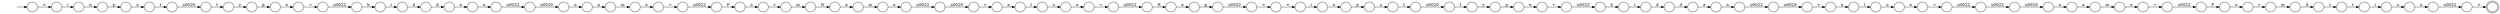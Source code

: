 digraph Automaton {
  rankdir = LR;
  0 [shape=circle,label=""];
  0 -> 35 [label="t"]
  1 [shape=circle,label=""];
  1 -> 10 [label="d"]
  2 [shape=circle,label=""];
  2 -> 37 [label="i"]
  3 [shape=circle,label=""];
  3 -> 7 [label="u"]
  4 [shape=circle,label=""];
  4 -> 41 [label="e"]
  5 [shape=circle,label=""];
  5 -> 58 [label="l"]
  6 [shape=circle,label=""];
  6 -> 85 [label="r"]
  7 [shape=circle,label=""];
  7 -> 83 [label="t"]
  8 [shape=circle,label=""];
  8 -> 49 [label="n"]
  9 [shape=circle,label=""];
  9 -> 2 [label="<"]
  10 [shape=circle,label=""];
  10 -> 43 [label="e"]
  11 [shape=circle,label=""];
  11 -> 38 [label="y"]
  12 [shape=circle,label=""];
  12 -> 8 [label="\u0020"]
  13 [shape=circle,label=""];
  13 -> 28 [label="h"]
  14 [shape=circle,label=""];
  14 -> 57 [label="="]
  15 [shape=circle,label=""];
  15 -> 24 [label="m"]
  16 [shape=circle,label=""];
  16 -> 39 [label="n"]
  17 [shape=circle,label=""];
  17 -> 15 [label="a"]
  18 [shape=circle,label=""];
  18 -> 54 [label="d"]
  19 [shape=circle,label=""];
  19 -> 67 [label="e"]
  20 [shape=circle,label=""];
  20 -> 72 [label="="]
  21 [shape=circle,label=""];
  21 -> 40 [label="\u0022"]
  22 [shape=circle,label=""];
  22 -> 69 [label="m"]
  23 [shape=circle,label=""];
  23 -> 56 [label="v"]
  24 [shape=circle,label=""];
  24 -> 94 [label="e"]
  25 [shape=circle,label=""];
  25 -> 11 [label="t"]
  26 [shape=circle,label=""];
  26 -> 81 [label="v"]
  27 [shape=circle,label=""];
  27 -> 65 [label="i"]
  28 [shape=circle,label=""];
  28 -> 88 [label="i"]
  29 [shape=circle,label=""];
  29 -> 45 [label="p"]
  30 [shape=circle,label=""];
  30 -> 33 [label="\u0022"]
  31 [shape=circle,label=""];
  31 -> 59 [label="r"]
  32 [shape=circle,label=""];
  initial [shape=plaintext,label=""];
  initial -> 32
  32 -> 77 [label="<"]
  33 [shape=circle,label=""];
  33 -> 63 [label="R"]
  34 [shape=circle,label=""];
  34 -> 36 [label="\u0020"]
  35 [shape=circle,label=""];
  35 -> 51 [label="\u0020"]
  36 [shape=circle,label=""];
  36 -> 80 [label="n"]
  37 [shape=circle,label=""];
  37 -> 29 [label="n"]
  38 [shape=circle,label=""];
  38 -> 89 [label="p"]
  39 [shape=circle,label=""];
  39 -> 34 [label="\u0022"]
  40 [shape=circle,label=""];
  40 -> 95 [label=">"]
  41 [shape=circle,label=""];
  41 -> 30 [label="="]
  42 [shape=circle,label=""];
  42 -> 9 [label=">"]
  43 [shape=circle,label=""];
  43 -> 52 [label="n"]
  44 [shape=circle,label=""];
  44 -> 53 [label="p"]
  45 [shape=circle,label=""];
  45 -> 0 [label="u"]
  46 [shape=circle,label=""];
  46 -> 97 [label="m"]
  47 [shape=circle,label=""];
  47 -> 3 [label="p"]
  48 [shape=circle,label=""];
  48 -> 90 [label="="]
  49 [shape=circle,label=""];
  49 -> 22 [label="a"]
  50 [shape=circle,label=""];
  50 -> 82 [label="="]
  51 [shape=circle,label=""];
  51 -> 91 [label="t"]
  52 [shape=circle,label=""];
  52 -> 64 [label="\u0022"]
  53 [shape=circle,label=""];
  53 -> 50 [label="e"]
  54 [shape=circle,label=""];
  54 -> 68 [label="d"]
  55 [shape=circle,label=""];
  55 -> 93 [label="h"]
  56 [shape=circle,label=""];
  56 -> 76 [label="a"]
  57 [shape=circle,label=""];
  57 -> 70 [label="\u0022"]
  58 [shape=circle,label=""];
  58 -> 4 [label="u"]
  59 [shape=circle,label=""];
  59 -> 71 [label="m"]
  60 [shape=circle,label=""];
  60 -> 74 [label="g"]
  61 [shape=circle,label=""];
  61 -> 6 [label="o"]
  62 [shape=circle,label=""];
  62 -> 26 [label="\u0020"]
  63 [shape=circle,label=""];
  63 -> 60 [label="e"]
  64 [shape=circle,label=""];
  64 -> 23 [label="\u0020"]
  65 [shape=circle,label=""];
  65 -> 92 [label="o"]
  66 [shape=circle,label=""];
  66 -> 75 [label="\u0022"]
  67 [shape=circle,label=""];
  67 -> 66 [label="="]
  68 [shape=circle,label=""];
  68 -> 16 [label="e"]
  69 [shape=circle,label=""];
  69 -> 20 [label="e"]
  70 [shape=circle,label=""];
  70 -> 61 [label="F"]
  71 [shape=circle,label=""];
  71 -> 86 [label="A"]
  72 [shape=circle,label=""];
  72 -> 96 [label="\u0022"]
  73 [shape=circle,label=""];
  73 -> 47 [label="n"]
  74 [shape=circle,label=""];
  74 -> 42 [label="\u0022"]
  75 [shape=circle,label=""];
  75 -> 12 [label="\u0022"]
  76 [shape=circle,label=""];
  76 -> 79 [label="l"]
  77 [shape=circle,label=""];
  77 -> 73 [label="i"]
  78 [shape=circle,label=""];
  78 -> 27 [label="t"]
  79 [shape=circle,label=""];
  79 -> 19 [label="u"]
  80 [shape=circle,label=""];
  80 -> 46 [label="a"]
  81 [shape=circle,label=""];
  81 -> 5 [label="a"]
  82 [shape=circle,label=""];
  82 -> 13 [label="\u0022"]
  83 [shape=circle,label=""];
  83 -> 25 [label="\u0020"]
  84 [shape=circle,label=""];
  84 -> 17 [label="N"]
  85 [shape=circle,label=""];
  85 -> 84 [label="m"]
  86 [shape=circle,label=""];
  86 -> 78 [label="c"]
  87 [shape=circle,label=""];
  87 -> 31 [label="o"]
  88 [shape=circle,label=""];
  88 -> 1 [label="d"]
  89 [shape=circle,label=""];
  89 -> 48 [label="e"]
  90 [shape=circle,label=""];
  90 -> 55 [label="\u0022"]
  91 [shape=circle,label=""];
  91 -> 44 [label="y"]
  92 [shape=circle,label=""];
  92 -> 21 [label="n"]
  93 [shape=circle,label=""];
  93 -> 18 [label="i"]
  94 [shape=circle,label=""];
  94 -> 62 [label="\u0022"]
  95 [shape=doublecircle,label=""];
  96 [shape=circle,label=""];
  96 -> 87 [label="F"]
  97 [shape=circle,label=""];
  97 -> 14 [label="e"]
}

